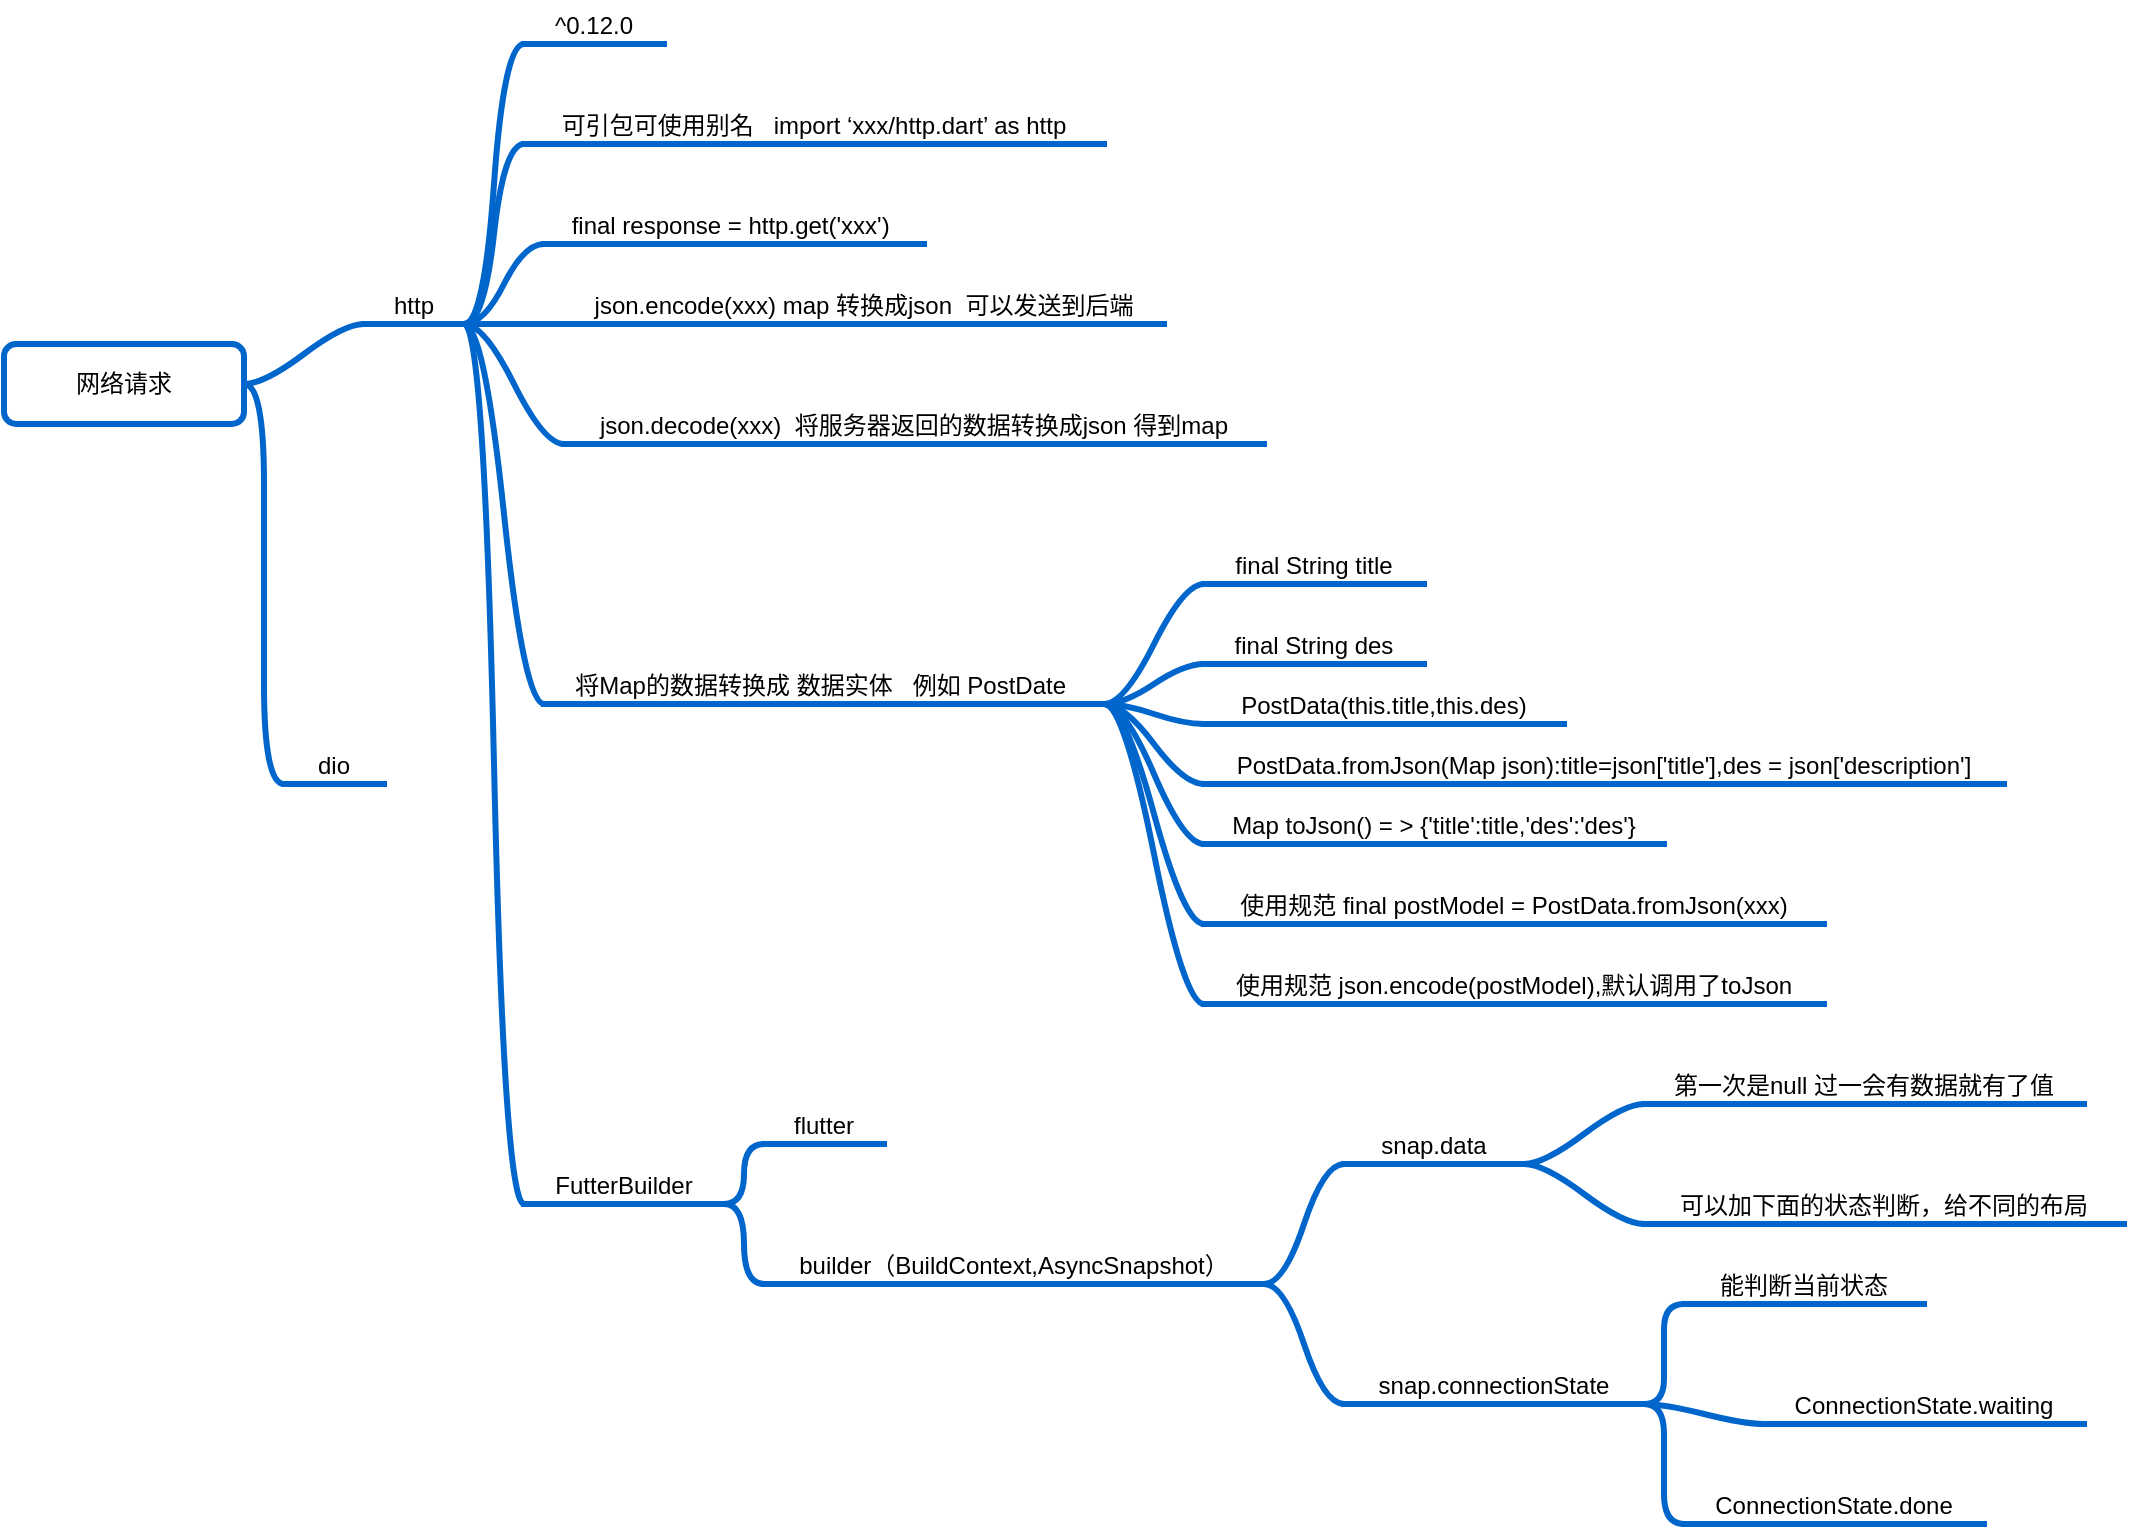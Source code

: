 <mxfile version="11.3.0" type="device" pages="1"><diagram id="dgVlTnXIZqiObu9MYIWP" name="第 1 页"><mxGraphModel dx="772" dy="566" grid="1" gridSize="10" guides="1" tooltips="1" connect="1" arrows="1" fold="1" page="1" pageScale="1" pageWidth="827" pageHeight="1169" math="0" shadow="0"><root><mxCell id="0"/><mxCell id="1" parent="0"/><mxCell id="Gd4FLYMZeMDmGdiy0j-3-1" value="网络请求" style="rounded=1;whiteSpace=wrap;html=1;strokeColor=#0066CC;strokeWidth=3;" vertex="1" parent="1"><mxGeometry x="20" y="280" width="120" height="40" as="geometry"/></mxCell><mxCell id="Gd4FLYMZeMDmGdiy0j-3-2" value="http" style="whiteSpace=wrap;html=1;shape=partialRectangle;top=0;left=0;bottom=1;right=0;points=[[0,1],[1,1]];strokeColor=#0066CC;fillColor=none;align=center;verticalAlign=bottom;routingCenterY=0.5;snapToPoint=1;container=1;recursiveResize=0;autosize=1;treeFolding=1;treeMoving=1;strokeWidth=3;" vertex="1" parent="1"><mxGeometry x="200" y="250" width="50" height="20" as="geometry"/></mxCell><mxCell id="Gd4FLYMZeMDmGdiy0j-3-3" value="" style="edgeStyle=entityRelationEdgeStyle;startArrow=none;endArrow=none;segment=10;curved=1;strokeColor=#0066CC;strokeWidth=3;exitX=1;exitY=0.5;exitDx=0;exitDy=0;" edge="1" target="Gd4FLYMZeMDmGdiy0j-3-2" parent="1" source="Gd4FLYMZeMDmGdiy0j-3-1"><mxGeometry relative="1" as="geometry"><mxPoint x="160" y="120" as="sourcePoint"/></mxGeometry></mxCell><mxCell id="Gd4FLYMZeMDmGdiy0j-3-4" value="dio" style="whiteSpace=wrap;html=1;shape=partialRectangle;top=0;left=0;bottom=1;right=0;points=[[0,1],[1,1]];strokeColor=#0066CC;fillColor=none;align=center;verticalAlign=bottom;routingCenterY=0.5;snapToPoint=1;container=1;recursiveResize=0;autosize=1;treeFolding=1;treeMoving=1;strokeWidth=3;" vertex="1" parent="1"><mxGeometry x="160" y="480" width="50" height="20" as="geometry"/></mxCell><mxCell id="Gd4FLYMZeMDmGdiy0j-3-5" value="" style="edgeStyle=entityRelationEdgeStyle;startArrow=none;endArrow=none;segment=10;curved=1;strokeColor=#0066CC;strokeWidth=3;exitX=1;exitY=0.5;exitDx=0;exitDy=0;" edge="1" target="Gd4FLYMZeMDmGdiy0j-3-4" parent="1" source="Gd4FLYMZeMDmGdiy0j-3-1"><mxGeometry relative="1" as="geometry"><mxPoint x="120" y="520" as="sourcePoint"/></mxGeometry></mxCell><mxCell id="Gd4FLYMZeMDmGdiy0j-3-6" value="^0.12.0" style="whiteSpace=wrap;html=1;shape=partialRectangle;top=0;left=0;bottom=1;right=0;points=[[0,1],[1,1]];strokeColor=#0066CC;fillColor=none;align=center;verticalAlign=bottom;routingCenterY=0.5;snapToPoint=1;container=1;recursiveResize=0;autosize=1;treeFolding=1;treeMoving=1;strokeWidth=3;" vertex="1" parent="1"><mxGeometry x="280" y="110" width="70" height="20" as="geometry"/></mxCell><mxCell id="Gd4FLYMZeMDmGdiy0j-3-7" value="" style="edgeStyle=entityRelationEdgeStyle;startArrow=none;endArrow=none;segment=10;curved=1;strokeColor=#0066CC;strokeWidth=3;exitX=1;exitY=1;exitDx=0;exitDy=0;" edge="1" target="Gd4FLYMZeMDmGdiy0j-3-6" parent="1" source="Gd4FLYMZeMDmGdiy0j-3-2"><mxGeometry relative="1" as="geometry"><mxPoint x="240" y="150" as="sourcePoint"/></mxGeometry></mxCell><mxCell id="Gd4FLYMZeMDmGdiy0j-3-8" value="可引包可使用别名&amp;nbsp; &amp;nbsp;import ‘xxx/http.dart’ as http" style="whiteSpace=wrap;html=1;shape=partialRectangle;top=0;left=0;bottom=1;right=0;points=[[0,1],[1,1]];strokeColor=#0066CC;fillColor=none;align=center;verticalAlign=bottom;routingCenterY=0.5;snapToPoint=1;container=1;recursiveResize=0;autosize=1;treeFolding=1;treeMoving=1;strokeWidth=3;" vertex="1" parent="1"><mxGeometry x="280" y="160" width="290" height="20" as="geometry"/></mxCell><mxCell id="Gd4FLYMZeMDmGdiy0j-3-9" value="" style="edgeStyle=entityRelationEdgeStyle;startArrow=none;endArrow=none;segment=10;curved=1;strokeColor=#0066CC;strokeWidth=3;exitX=1;exitY=1;exitDx=0;exitDy=0;" edge="1" target="Gd4FLYMZeMDmGdiy0j-3-8" parent="1" source="Gd4FLYMZeMDmGdiy0j-3-2"><mxGeometry relative="1" as="geometry"><mxPoint x="240" y="200" as="sourcePoint"/></mxGeometry></mxCell><mxCell id="Gd4FLYMZeMDmGdiy0j-3-10" value="final response = http.get('xxx')&amp;nbsp;" style="whiteSpace=wrap;html=1;shape=partialRectangle;top=0;left=0;bottom=1;right=0;points=[[0,1],[1,1]];strokeColor=#0066CC;fillColor=none;align=center;verticalAlign=bottom;routingCenterY=0.5;snapToPoint=1;container=1;recursiveResize=0;autosize=1;treeFolding=1;treeMoving=1;strokeWidth=3;" vertex="1" parent="1"><mxGeometry x="290" y="210" width="190" height="20" as="geometry"/></mxCell><mxCell id="Gd4FLYMZeMDmGdiy0j-3-11" value="" style="edgeStyle=entityRelationEdgeStyle;startArrow=none;endArrow=none;segment=10;curved=1;strokeColor=#0066CC;strokeWidth=3;exitX=1;exitY=1;exitDx=0;exitDy=0;" edge="1" parent="1" target="Gd4FLYMZeMDmGdiy0j-3-10" source="Gd4FLYMZeMDmGdiy0j-3-2"><mxGeometry relative="1" as="geometry"><mxPoint x="250" y="250" as="sourcePoint"/></mxGeometry></mxCell><mxCell id="Gd4FLYMZeMDmGdiy0j-3-12" value="json.encode(xxx) map 转换成json&amp;nbsp; 可以发送到后端" style="whiteSpace=wrap;html=1;shape=partialRectangle;top=0;left=0;bottom=1;right=0;points=[[0,1],[1,1]];strokeColor=#0066CC;fillColor=none;align=center;verticalAlign=bottom;routingCenterY=0.5;snapToPoint=1;container=1;recursiveResize=0;autosize=1;treeFolding=1;treeMoving=1;strokeWidth=3;" vertex="1" parent="1"><mxGeometry x="300" y="250" width="300" height="20" as="geometry"/></mxCell><mxCell id="Gd4FLYMZeMDmGdiy0j-3-13" value="" style="edgeStyle=entityRelationEdgeStyle;startArrow=none;endArrow=none;segment=10;curved=1;strokeColor=#0066CC;strokeWidth=3;exitX=1;exitY=1;exitDx=0;exitDy=0;" edge="1" parent="1" target="Gd4FLYMZeMDmGdiy0j-3-12" source="Gd4FLYMZeMDmGdiy0j-3-2"><mxGeometry relative="1" as="geometry"><mxPoint x="260" y="290" as="sourcePoint"/></mxGeometry></mxCell><mxCell id="Gd4FLYMZeMDmGdiy0j-3-14" value="json.decode(xxx)&amp;nbsp; 将服务器返回的数据转换成json 得到map" style="whiteSpace=wrap;html=1;shape=partialRectangle;top=0;left=0;bottom=1;right=0;points=[[0,1],[1,1]];strokeColor=#0066CC;fillColor=none;align=center;verticalAlign=bottom;routingCenterY=0.5;snapToPoint=1;container=1;recursiveResize=0;autosize=1;treeFolding=1;treeMoving=1;strokeWidth=3;" vertex="1" parent="1"><mxGeometry x="300" y="310" width="350" height="20" as="geometry"/></mxCell><mxCell id="Gd4FLYMZeMDmGdiy0j-3-15" value="" style="edgeStyle=entityRelationEdgeStyle;startArrow=none;endArrow=none;segment=10;curved=1;strokeColor=#0066CC;strokeWidth=3;exitX=1;exitY=1;exitDx=0;exitDy=0;" edge="1" parent="1" target="Gd4FLYMZeMDmGdiy0j-3-14" source="Gd4FLYMZeMDmGdiy0j-3-2"><mxGeometry relative="1" as="geometry"><mxPoint x="260" y="350" as="sourcePoint"/></mxGeometry></mxCell><mxCell id="Gd4FLYMZeMDmGdiy0j-3-16" value="将Map的数据转换成 数据实体&amp;nbsp; &amp;nbsp;例如 PostDate&amp;nbsp;" style="whiteSpace=wrap;html=1;shape=partialRectangle;top=0;left=0;bottom=1;right=0;points=[[0,1],[1,1]];strokeColor=#0066CC;fillColor=none;align=center;verticalAlign=bottom;routingCenterY=0.5;snapToPoint=1;container=1;recursiveResize=0;autosize=1;treeFolding=1;treeMoving=1;strokeWidth=3;" vertex="1" parent="1"><mxGeometry x="290" y="440" width="280" height="20" as="geometry"/></mxCell><mxCell id="Gd4FLYMZeMDmGdiy0j-3-17" value="" style="edgeStyle=entityRelationEdgeStyle;startArrow=none;endArrow=none;segment=10;curved=1;strokeColor=#0066CC;strokeWidth=3;exitX=1;exitY=1;exitDx=0;exitDy=0;" edge="1" parent="1" target="Gd4FLYMZeMDmGdiy0j-3-16" source="Gd4FLYMZeMDmGdiy0j-3-2"><mxGeometry relative="1" as="geometry"><mxPoint x="250" y="400" as="sourcePoint"/></mxGeometry></mxCell><mxCell id="Gd4FLYMZeMDmGdiy0j-3-18" value="FutterBuilder" style="whiteSpace=wrap;html=1;shape=partialRectangle;top=0;left=0;bottom=1;right=0;points=[[0,1],[1,1]];strokeColor=#0066CC;fillColor=none;align=center;verticalAlign=bottom;routingCenterY=0.5;snapToPoint=1;container=1;recursiveResize=0;autosize=1;treeFolding=1;treeMoving=1;strokeWidth=3;" vertex="1" parent="1"><mxGeometry x="280" y="690" width="100" height="20" as="geometry"/></mxCell><mxCell id="Gd4FLYMZeMDmGdiy0j-3-19" value="" style="edgeStyle=entityRelationEdgeStyle;startArrow=none;endArrow=none;segment=10;curved=1;strokeColor=#0066CC;strokeWidth=3;exitX=1;exitY=1;exitDx=0;exitDy=0;" edge="1" parent="1" target="Gd4FLYMZeMDmGdiy0j-3-18" source="Gd4FLYMZeMDmGdiy0j-3-2"><mxGeometry relative="1" as="geometry"><mxPoint x="270" y="460" as="sourcePoint"/></mxGeometry></mxCell><mxCell id="Gd4FLYMZeMDmGdiy0j-3-22" value="final String title" style="whiteSpace=wrap;html=1;shape=partialRectangle;top=0;left=0;bottom=1;right=0;points=[[0,1],[1,1]];strokeColor=#0066CC;fillColor=none;align=center;verticalAlign=bottom;routingCenterY=0.5;snapToPoint=1;container=1;recursiveResize=0;autosize=1;treeFolding=1;treeMoving=1;strokeWidth=3;" vertex="1" parent="1"><mxGeometry x="620" y="380" width="110" height="20" as="geometry"/></mxCell><mxCell id="Gd4FLYMZeMDmGdiy0j-3-23" value="" style="edgeStyle=entityRelationEdgeStyle;startArrow=none;endArrow=none;segment=10;curved=1;strokeColor=#0066CC;strokeWidth=3;exitX=1;exitY=1;exitDx=0;exitDy=0;" edge="1" parent="1" target="Gd4FLYMZeMDmGdiy0j-3-22" source="Gd4FLYMZeMDmGdiy0j-3-16"><mxGeometry relative="1" as="geometry"><mxPoint x="560" y="410" as="sourcePoint"/></mxGeometry></mxCell><mxCell id="Gd4FLYMZeMDmGdiy0j-3-24" value="final String des" style="whiteSpace=wrap;html=1;shape=partialRectangle;top=0;left=0;bottom=1;right=0;points=[[0,1],[1,1]];strokeColor=#0066CC;fillColor=none;align=center;verticalAlign=bottom;routingCenterY=0.5;snapToPoint=1;container=1;recursiveResize=0;autosize=1;treeFolding=1;treeMoving=1;strokeWidth=3;" vertex="1" parent="1"><mxGeometry x="620" y="420" width="110" height="20" as="geometry"/></mxCell><mxCell id="Gd4FLYMZeMDmGdiy0j-3-25" value="" style="edgeStyle=entityRelationEdgeStyle;startArrow=none;endArrow=none;segment=10;curved=1;strokeColor=#0066CC;strokeWidth=3;exitX=1;exitY=1;exitDx=0;exitDy=0;" edge="1" parent="1" target="Gd4FLYMZeMDmGdiy0j-3-24" source="Gd4FLYMZeMDmGdiy0j-3-16"><mxGeometry relative="1" as="geometry"><mxPoint x="570" y="420" as="sourcePoint"/></mxGeometry></mxCell><mxCell id="Gd4FLYMZeMDmGdiy0j-3-26" value="PostData(this.title,this.des)" style="whiteSpace=wrap;html=1;shape=partialRectangle;top=0;left=0;bottom=1;right=0;points=[[0,1],[1,1]];strokeColor=#0066CC;fillColor=none;align=center;verticalAlign=bottom;routingCenterY=0.5;snapToPoint=1;container=1;recursiveResize=0;autosize=1;treeFolding=1;treeMoving=1;strokeWidth=3;" vertex="1" parent="1"><mxGeometry x="620" y="450" width="180" height="20" as="geometry"/></mxCell><mxCell id="Gd4FLYMZeMDmGdiy0j-3-27" value="" style="edgeStyle=entityRelationEdgeStyle;startArrow=none;endArrow=none;segment=10;curved=1;strokeColor=#0066CC;strokeWidth=3;exitX=1;exitY=1;exitDx=0;exitDy=0;" edge="1" parent="1" target="Gd4FLYMZeMDmGdiy0j-3-26" source="Gd4FLYMZeMDmGdiy0j-3-16"><mxGeometry relative="1" as="geometry"><mxPoint x="580" y="430" as="sourcePoint"/></mxGeometry></mxCell><mxCell id="Gd4FLYMZeMDmGdiy0j-3-28" value="PostData.fromJson(Map json):title=json['title'],des = json['description']" style="whiteSpace=wrap;html=1;shape=partialRectangle;top=0;left=0;bottom=1;right=0;points=[[0,1],[1,1]];strokeColor=#0066CC;fillColor=none;align=center;verticalAlign=bottom;routingCenterY=0.5;snapToPoint=1;container=1;recursiveResize=0;autosize=1;treeFolding=1;treeMoving=1;strokeWidth=3;" vertex="1" parent="1"><mxGeometry x="620" y="480" width="400" height="20" as="geometry"/></mxCell><mxCell id="Gd4FLYMZeMDmGdiy0j-3-29" value="" style="edgeStyle=entityRelationEdgeStyle;startArrow=none;endArrow=none;segment=10;curved=1;strokeColor=#0066CC;strokeWidth=3;exitX=1;exitY=1;exitDx=0;exitDy=0;" edge="1" parent="1" target="Gd4FLYMZeMDmGdiy0j-3-28" source="Gd4FLYMZeMDmGdiy0j-3-16"><mxGeometry relative="1" as="geometry"><mxPoint x="590" y="440" as="sourcePoint"/></mxGeometry></mxCell><mxCell id="Gd4FLYMZeMDmGdiy0j-3-30" value="Map toJson() = &amp;gt; {'title':title,'des':'des'}" style="whiteSpace=wrap;html=1;shape=partialRectangle;top=0;left=0;bottom=1;right=0;points=[[0,1],[1,1]];strokeColor=#0066CC;fillColor=none;align=center;verticalAlign=bottom;routingCenterY=0.5;snapToPoint=1;container=1;recursiveResize=0;autosize=1;treeFolding=1;treeMoving=1;strokeWidth=3;" vertex="1" parent="1"><mxGeometry x="620" y="510" width="230" height="20" as="geometry"/></mxCell><mxCell id="Gd4FLYMZeMDmGdiy0j-3-31" value="" style="edgeStyle=entityRelationEdgeStyle;startArrow=none;endArrow=none;segment=10;curved=1;strokeColor=#0066CC;strokeWidth=3;exitX=1;exitY=1;exitDx=0;exitDy=0;" edge="1" parent="1" target="Gd4FLYMZeMDmGdiy0j-3-30" source="Gd4FLYMZeMDmGdiy0j-3-16"><mxGeometry relative="1" as="geometry"><mxPoint x="600" y="450" as="sourcePoint"/></mxGeometry></mxCell><mxCell id="Gd4FLYMZeMDmGdiy0j-3-32" value="使用规范 final postModel = PostData.fromJson(xxx)" style="whiteSpace=wrap;html=1;shape=partialRectangle;top=0;left=0;bottom=1;right=0;points=[[0,1],[1,1]];strokeColor=#0066CC;fillColor=none;align=center;verticalAlign=bottom;routingCenterY=0.5;snapToPoint=1;container=1;recursiveResize=0;autosize=1;treeFolding=1;treeMoving=1;strokeWidth=3;" vertex="1" parent="1"><mxGeometry x="620" y="550" width="310" height="20" as="geometry"/></mxCell><mxCell id="Gd4FLYMZeMDmGdiy0j-3-33" value="" style="edgeStyle=entityRelationEdgeStyle;startArrow=none;endArrow=none;segment=10;curved=1;strokeColor=#0066CC;strokeWidth=3;exitX=1;exitY=1;exitDx=0;exitDy=0;" edge="1" parent="1" target="Gd4FLYMZeMDmGdiy0j-3-32" source="Gd4FLYMZeMDmGdiy0j-3-16"><mxGeometry relative="1" as="geometry"><mxPoint x="580" y="490" as="sourcePoint"/></mxGeometry></mxCell><mxCell id="Gd4FLYMZeMDmGdiy0j-3-34" value="使用规范 json.encode(postModel),默认调用了toJson" style="whiteSpace=wrap;html=1;shape=partialRectangle;top=0;left=0;bottom=1;right=0;points=[[0,1],[1,1]];strokeColor=#0066CC;fillColor=none;align=center;verticalAlign=bottom;routingCenterY=0.5;snapToPoint=1;container=1;recursiveResize=0;autosize=1;treeFolding=1;treeMoving=1;strokeWidth=3;" vertex="1" parent="1"><mxGeometry x="620" y="590" width="310" height="20" as="geometry"/></mxCell><mxCell id="Gd4FLYMZeMDmGdiy0j-3-35" value="" style="edgeStyle=entityRelationEdgeStyle;startArrow=none;endArrow=none;segment=10;curved=1;strokeColor=#0066CC;strokeWidth=3;exitX=1;exitY=1;exitDx=0;exitDy=0;" edge="1" parent="1" target="Gd4FLYMZeMDmGdiy0j-3-34" source="Gd4FLYMZeMDmGdiy0j-3-16"><mxGeometry relative="1" as="geometry"><mxPoint x="580" y="590" as="sourcePoint"/></mxGeometry></mxCell><mxCell id="Gd4FLYMZeMDmGdiy0j-3-36" value="flutter" style="whiteSpace=wrap;html=1;shape=partialRectangle;top=0;left=0;bottom=1;right=0;points=[[0,1],[1,1]];strokeColor=#0066CC;fillColor=none;align=center;verticalAlign=bottom;routingCenterY=0.5;snapToPoint=1;container=1;recursiveResize=0;autosize=1;treeFolding=1;treeMoving=1;strokeWidth=3;" vertex="1" parent="1"><mxGeometry x="400" y="660" width="60" height="20" as="geometry"/></mxCell><mxCell id="Gd4FLYMZeMDmGdiy0j-3-37" value="" style="edgeStyle=entityRelationEdgeStyle;startArrow=none;endArrow=none;segment=10;curved=1;strokeColor=#0066CC;strokeWidth=3;exitX=1;exitY=1;exitDx=0;exitDy=0;" edge="1" target="Gd4FLYMZeMDmGdiy0j-3-36" parent="1" source="Gd4FLYMZeMDmGdiy0j-3-18"><mxGeometry relative="1" as="geometry"><mxPoint x="360" y="700" as="sourcePoint"/></mxGeometry></mxCell><mxCell id="Gd4FLYMZeMDmGdiy0j-3-38" value="builder（BuildContext,AsyncSnapshot）" style="whiteSpace=wrap;html=1;shape=partialRectangle;top=0;left=0;bottom=1;right=0;points=[[0,1],[1,1]];strokeColor=#0066CC;fillColor=none;align=center;verticalAlign=bottom;routingCenterY=0.5;snapToPoint=1;container=1;recursiveResize=0;autosize=1;treeFolding=1;treeMoving=1;strokeWidth=3;" vertex="1" parent="1"><mxGeometry x="400" y="730" width="250" height="20" as="geometry"/></mxCell><mxCell id="Gd4FLYMZeMDmGdiy0j-3-39" value="" style="edgeStyle=entityRelationEdgeStyle;startArrow=none;endArrow=none;segment=10;curved=1;strokeColor=#0066CC;strokeWidth=3;exitX=1;exitY=1;exitDx=0;exitDy=0;" edge="1" target="Gd4FLYMZeMDmGdiy0j-3-38" parent="1" source="Gd4FLYMZeMDmGdiy0j-3-18"><mxGeometry relative="1" as="geometry"><mxPoint x="360" y="770" as="sourcePoint"/></mxGeometry></mxCell><mxCell id="Gd4FLYMZeMDmGdiy0j-3-40" value="snap.data" style="whiteSpace=wrap;html=1;shape=partialRectangle;top=0;left=0;bottom=1;right=0;points=[[0,1],[1,1]];strokeColor=#0066CC;fillColor=none;align=center;verticalAlign=bottom;routingCenterY=0.5;snapToPoint=1;container=1;recursiveResize=0;autosize=1;treeFolding=1;treeMoving=1;strokeWidth=3;" vertex="1" parent="1"><mxGeometry x="690" y="670" width="90" height="20" as="geometry"/></mxCell><mxCell id="Gd4FLYMZeMDmGdiy0j-3-41" value="" style="edgeStyle=entityRelationEdgeStyle;startArrow=none;endArrow=none;segment=10;curved=1;strokeColor=#0066CC;strokeWidth=3;exitX=1;exitY=1;exitDx=0;exitDy=0;" edge="1" target="Gd4FLYMZeMDmGdiy0j-3-40" parent="1" source="Gd4FLYMZeMDmGdiy0j-3-38"><mxGeometry relative="1" as="geometry"><mxPoint x="650" y="710" as="sourcePoint"/></mxGeometry></mxCell><mxCell id="Gd4FLYMZeMDmGdiy0j-3-42" value="snap.connectionState" style="whiteSpace=wrap;html=1;shape=partialRectangle;top=0;left=0;bottom=1;right=0;points=[[0,1],[1,1]];strokeColor=#0066CC;fillColor=none;align=center;verticalAlign=bottom;routingCenterY=0.5;snapToPoint=1;container=1;recursiveResize=0;autosize=1;treeFolding=1;treeMoving=1;strokeWidth=3;" vertex="1" parent="1"><mxGeometry x="690" y="790" width="150" height="20" as="geometry"/></mxCell><mxCell id="Gd4FLYMZeMDmGdiy0j-3-43" value="" style="edgeStyle=entityRelationEdgeStyle;startArrow=none;endArrow=none;segment=10;curved=1;strokeColor=#0066CC;strokeWidth=3;exitX=1;exitY=1;exitDx=0;exitDy=0;" edge="1" target="Gd4FLYMZeMDmGdiy0j-3-42" parent="1" source="Gd4FLYMZeMDmGdiy0j-3-38"><mxGeometry relative="1" as="geometry"><mxPoint x="650" y="830" as="sourcePoint"/></mxGeometry></mxCell><mxCell id="Gd4FLYMZeMDmGdiy0j-3-44" value="能判断当前状态" style="whiteSpace=wrap;html=1;shape=partialRectangle;top=0;left=0;bottom=1;right=0;points=[[0,1],[1,1]];strokeColor=#0066CC;fillColor=none;align=center;verticalAlign=bottom;routingCenterY=0.5;snapToPoint=1;container=1;recursiveResize=0;autosize=1;treeFolding=1;treeMoving=1;strokeWidth=3;" vertex="1" parent="1"><mxGeometry x="860" y="740" width="120" height="20" as="geometry"/></mxCell><mxCell id="Gd4FLYMZeMDmGdiy0j-3-45" value="" style="edgeStyle=entityRelationEdgeStyle;startArrow=none;endArrow=none;segment=10;curved=1;strokeColor=#0066CC;strokeWidth=3;exitX=1;exitY=1;exitDx=0;exitDy=0;" edge="1" target="Gd4FLYMZeMDmGdiy0j-3-44" parent="1" source="Gd4FLYMZeMDmGdiy0j-3-42"><mxGeometry relative="1" as="geometry"><mxPoint x="820" y="780" as="sourcePoint"/></mxGeometry></mxCell><mxCell id="Gd4FLYMZeMDmGdiy0j-3-46" value="ConnectionState.done" style="whiteSpace=wrap;html=1;shape=partialRectangle;top=0;left=0;bottom=1;right=0;points=[[0,1],[1,1]];strokeColor=#0066CC;fillColor=none;align=center;verticalAlign=bottom;routingCenterY=0.5;snapToPoint=1;container=1;recursiveResize=0;autosize=1;treeFolding=1;treeMoving=1;strokeWidth=3;" vertex="1" parent="1"><mxGeometry x="860" y="850" width="150" height="20" as="geometry"/></mxCell><mxCell id="Gd4FLYMZeMDmGdiy0j-3-47" value="" style="edgeStyle=entityRelationEdgeStyle;startArrow=none;endArrow=none;segment=10;curved=1;strokeColor=#0066CC;strokeWidth=3;exitX=1;exitY=1;exitDx=0;exitDy=0;" edge="1" target="Gd4FLYMZeMDmGdiy0j-3-46" parent="1" source="Gd4FLYMZeMDmGdiy0j-3-42"><mxGeometry relative="1" as="geometry"><mxPoint x="820" y="890" as="sourcePoint"/></mxGeometry></mxCell><mxCell id="Gd4FLYMZeMDmGdiy0j-3-48" value="ConnectionState.waiting" style="whiteSpace=wrap;html=1;shape=partialRectangle;top=0;left=0;bottom=1;right=0;points=[[0,1],[1,1]];strokeColor=#0066CC;fillColor=none;align=center;verticalAlign=bottom;routingCenterY=0.5;snapToPoint=1;container=1;recursiveResize=0;autosize=1;treeFolding=1;treeMoving=1;strokeWidth=3;" vertex="1" parent="1"><mxGeometry x="900" y="800" width="160" height="20" as="geometry"/></mxCell><mxCell id="Gd4FLYMZeMDmGdiy0j-3-49" value="" style="edgeStyle=entityRelationEdgeStyle;startArrow=none;endArrow=none;segment=10;curved=1;strokeColor=#0066CC;strokeWidth=3;exitX=1;exitY=1;exitDx=0;exitDy=0;" edge="1" target="Gd4FLYMZeMDmGdiy0j-3-48" parent="1" source="Gd4FLYMZeMDmGdiy0j-3-42"><mxGeometry relative="1" as="geometry"><mxPoint x="860" y="840" as="sourcePoint"/></mxGeometry></mxCell><mxCell id="Gd4FLYMZeMDmGdiy0j-3-50" value="第一次是null 过一会有数据就有了值" style="whiteSpace=wrap;html=1;shape=partialRectangle;top=0;left=0;bottom=1;right=0;points=[[0,1],[1,1]];strokeColor=#0066CC;fillColor=none;align=center;verticalAlign=bottom;routingCenterY=0.5;snapToPoint=1;container=1;recursiveResize=0;autosize=1;treeFolding=1;treeMoving=1;strokeWidth=3;" vertex="1" parent="1"><mxGeometry x="840" y="640" width="220" height="20" as="geometry"/></mxCell><mxCell id="Gd4FLYMZeMDmGdiy0j-3-51" value="" style="edgeStyle=entityRelationEdgeStyle;startArrow=none;endArrow=none;segment=10;curved=1;strokeColor=#0066CC;strokeWidth=3;exitX=1;exitY=1;exitDx=0;exitDy=0;" edge="1" target="Gd4FLYMZeMDmGdiy0j-3-50" parent="1" source="Gd4FLYMZeMDmGdiy0j-3-40"><mxGeometry relative="1" as="geometry"><mxPoint x="800" y="680" as="sourcePoint"/></mxGeometry></mxCell><mxCell id="Gd4FLYMZeMDmGdiy0j-3-52" value="可以加下面的状态判断，给不同的布局" style="whiteSpace=wrap;html=1;shape=partialRectangle;top=0;left=0;bottom=1;right=0;points=[[0,1],[1,1]];strokeColor=#0066CC;fillColor=none;align=center;verticalAlign=bottom;routingCenterY=0.5;snapToPoint=1;container=1;recursiveResize=0;autosize=1;treeFolding=1;treeMoving=1;strokeWidth=3;" vertex="1" parent="1"><mxGeometry x="840" y="700" width="240" height="20" as="geometry"/></mxCell><mxCell id="Gd4FLYMZeMDmGdiy0j-3-53" value="" style="edgeStyle=entityRelationEdgeStyle;startArrow=none;endArrow=none;segment=10;curved=1;strokeColor=#0066CC;strokeWidth=3;exitX=1;exitY=1;exitDx=0;exitDy=0;" edge="1" target="Gd4FLYMZeMDmGdiy0j-3-52" parent="1" source="Gd4FLYMZeMDmGdiy0j-3-40"><mxGeometry relative="1" as="geometry"><mxPoint x="800" y="740" as="sourcePoint"/></mxGeometry></mxCell></root></mxGraphModel></diagram></mxfile>
